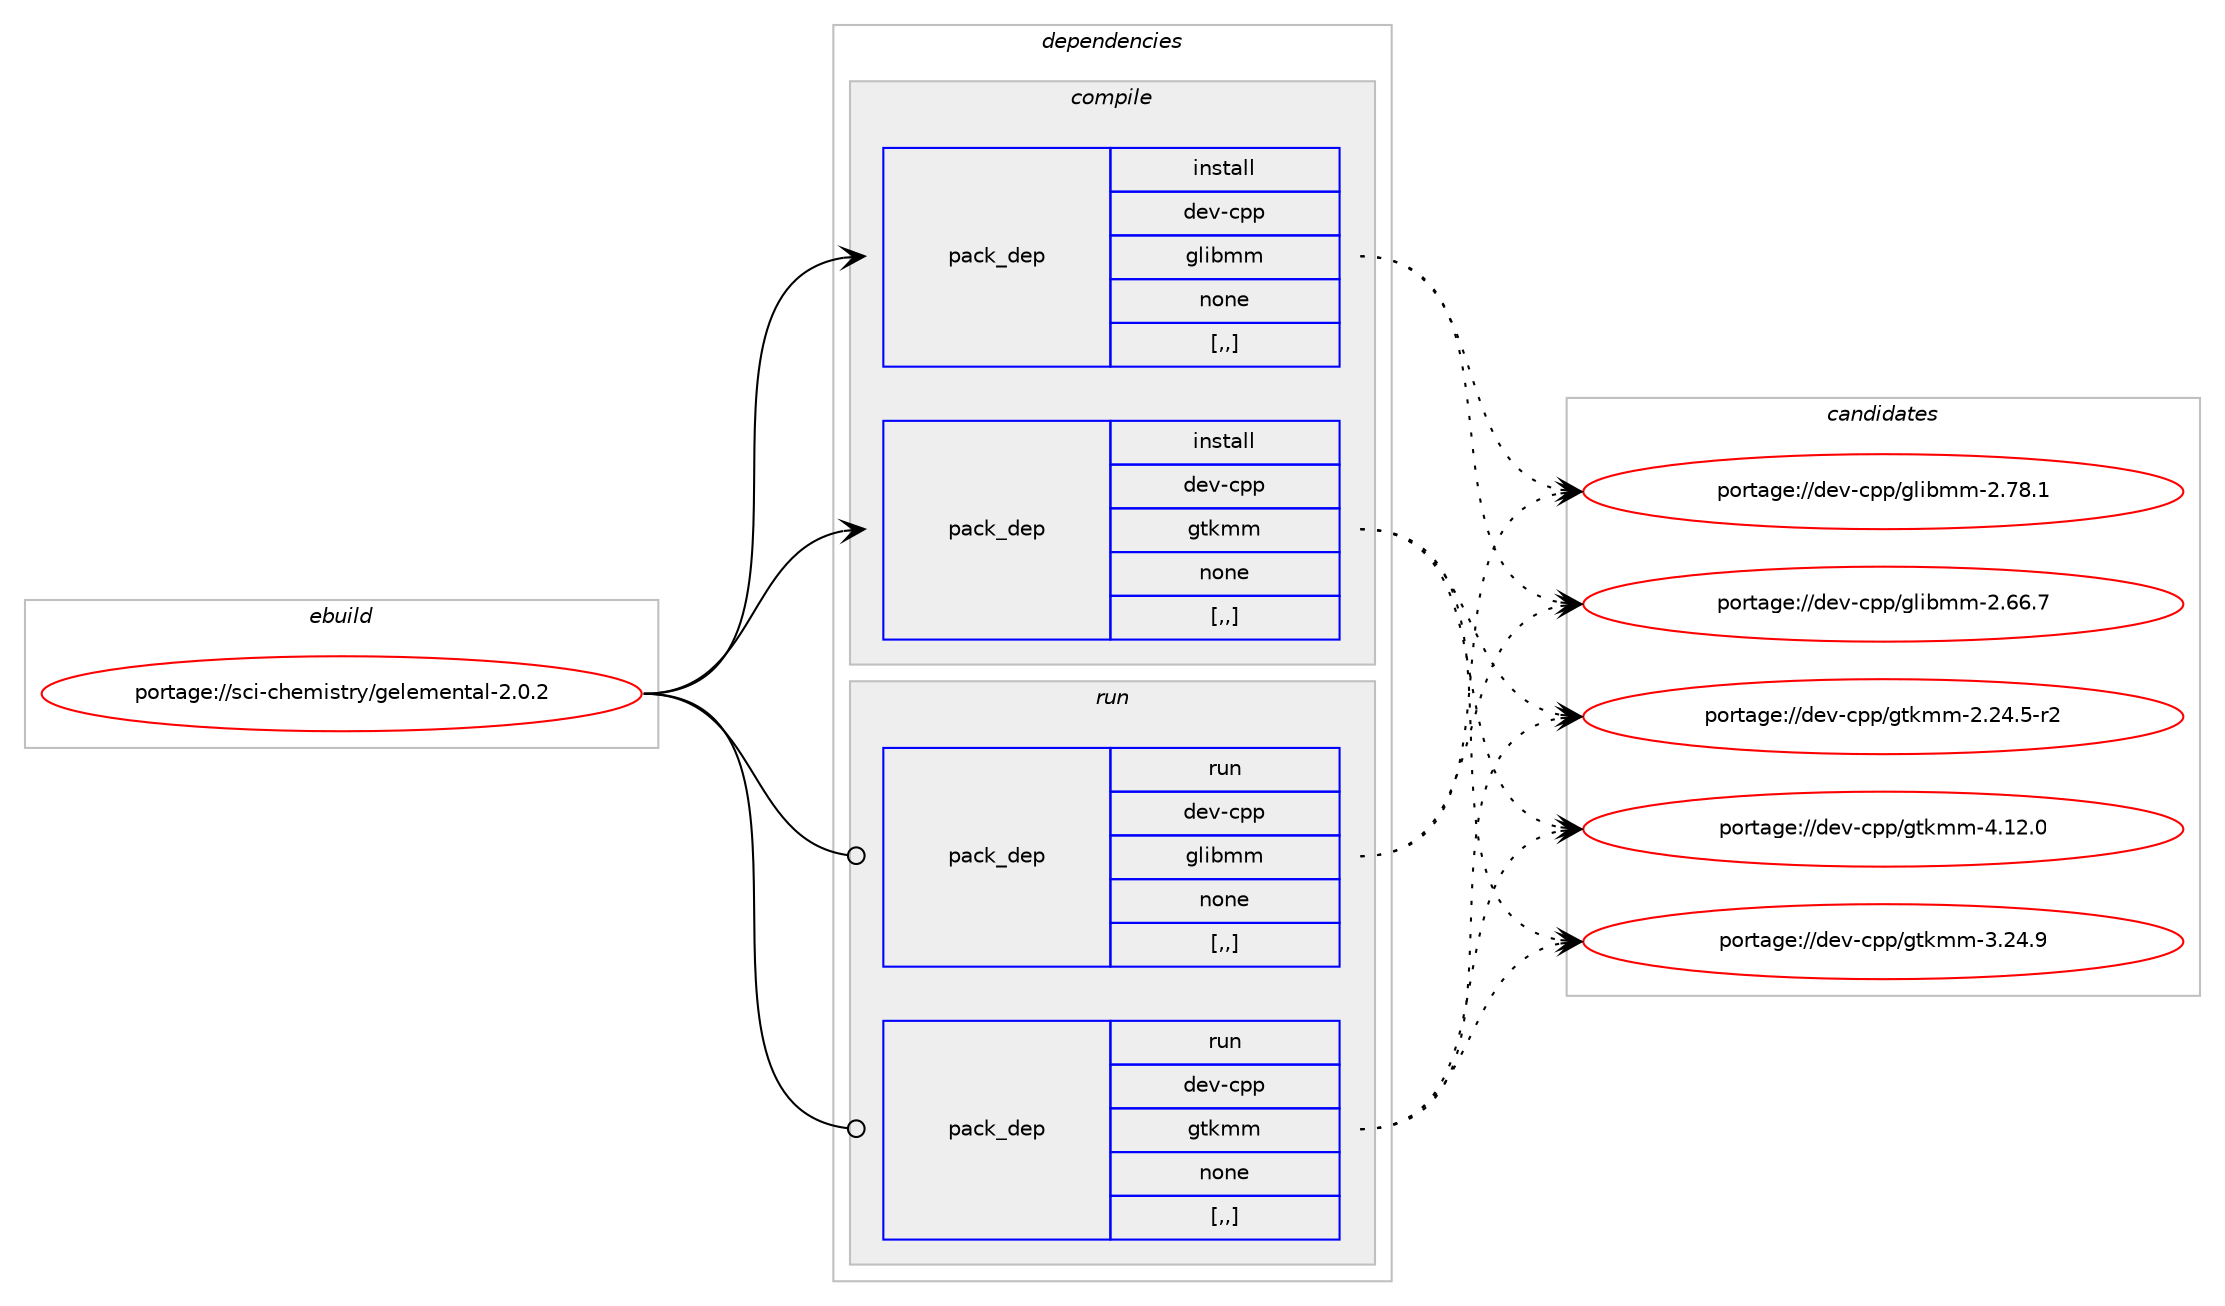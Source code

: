 digraph prolog {

# *************
# Graph options
# *************

newrank=true;
concentrate=true;
compound=true;
graph [rankdir=LR,fontname=Helvetica,fontsize=10,ranksep=1.5];#, ranksep=2.5, nodesep=0.2];
edge  [arrowhead=vee];
node  [fontname=Helvetica,fontsize=10];

# **********
# The ebuild
# **********

subgraph cluster_leftcol {
color=gray;
label=<<i>ebuild</i>>;
id [label="portage://sci-chemistry/gelemental-2.0.2", color=red, width=4, href="../sci-chemistry/gelemental-2.0.2.svg"];
}

# ****************
# The dependencies
# ****************

subgraph cluster_midcol {
color=gray;
label=<<i>dependencies</i>>;
subgraph cluster_compile {
fillcolor="#eeeeee";
style=filled;
label=<<i>compile</i>>;
subgraph pack286351 {
dependency393215 [label=<<TABLE BORDER="0" CELLBORDER="1" CELLSPACING="0" CELLPADDING="4" WIDTH="220"><TR><TD ROWSPAN="6" CELLPADDING="30">pack_dep</TD></TR><TR><TD WIDTH="110">install</TD></TR><TR><TD>dev-cpp</TD></TR><TR><TD>glibmm</TD></TR><TR><TD>none</TD></TR><TR><TD>[,,]</TD></TR></TABLE>>, shape=none, color=blue];
}
id:e -> dependency393215:w [weight=20,style="solid",arrowhead="vee"];
subgraph pack286352 {
dependency393216 [label=<<TABLE BORDER="0" CELLBORDER="1" CELLSPACING="0" CELLPADDING="4" WIDTH="220"><TR><TD ROWSPAN="6" CELLPADDING="30">pack_dep</TD></TR><TR><TD WIDTH="110">install</TD></TR><TR><TD>dev-cpp</TD></TR><TR><TD>gtkmm</TD></TR><TR><TD>none</TD></TR><TR><TD>[,,]</TD></TR></TABLE>>, shape=none, color=blue];
}
id:e -> dependency393216:w [weight=20,style="solid",arrowhead="vee"];
}
subgraph cluster_compileandrun {
fillcolor="#eeeeee";
style=filled;
label=<<i>compile and run</i>>;
}
subgraph cluster_run {
fillcolor="#eeeeee";
style=filled;
label=<<i>run</i>>;
subgraph pack286353 {
dependency393217 [label=<<TABLE BORDER="0" CELLBORDER="1" CELLSPACING="0" CELLPADDING="4" WIDTH="220"><TR><TD ROWSPAN="6" CELLPADDING="30">pack_dep</TD></TR><TR><TD WIDTH="110">run</TD></TR><TR><TD>dev-cpp</TD></TR><TR><TD>glibmm</TD></TR><TR><TD>none</TD></TR><TR><TD>[,,]</TD></TR></TABLE>>, shape=none, color=blue];
}
id:e -> dependency393217:w [weight=20,style="solid",arrowhead="odot"];
subgraph pack286354 {
dependency393218 [label=<<TABLE BORDER="0" CELLBORDER="1" CELLSPACING="0" CELLPADDING="4" WIDTH="220"><TR><TD ROWSPAN="6" CELLPADDING="30">pack_dep</TD></TR><TR><TD WIDTH="110">run</TD></TR><TR><TD>dev-cpp</TD></TR><TR><TD>gtkmm</TD></TR><TR><TD>none</TD></TR><TR><TD>[,,]</TD></TR></TABLE>>, shape=none, color=blue];
}
id:e -> dependency393218:w [weight=20,style="solid",arrowhead="odot"];
}
}

# **************
# The candidates
# **************

subgraph cluster_choices {
rank=same;
color=gray;
label=<<i>candidates</i>>;

subgraph choice286351 {
color=black;
nodesep=1;
choice1001011184599112112471031081059810910945504655564649 [label="portage://dev-cpp/glibmm-2.78.1", color=red, width=4,href="../dev-cpp/glibmm-2.78.1.svg"];
choice1001011184599112112471031081059810910945504654544655 [label="portage://dev-cpp/glibmm-2.66.7", color=red, width=4,href="../dev-cpp/glibmm-2.66.7.svg"];
dependency393215:e -> choice1001011184599112112471031081059810910945504655564649:w [style=dotted,weight="100"];
dependency393215:e -> choice1001011184599112112471031081059810910945504654544655:w [style=dotted,weight="100"];
}
subgraph choice286352 {
color=black;
nodesep=1;
choice10010111845991121124710311610710910945524649504648 [label="portage://dev-cpp/gtkmm-4.12.0", color=red, width=4,href="../dev-cpp/gtkmm-4.12.0.svg"];
choice10010111845991121124710311610710910945514650524657 [label="portage://dev-cpp/gtkmm-3.24.9", color=red, width=4,href="../dev-cpp/gtkmm-3.24.9.svg"];
choice100101118459911211247103116107109109455046505246534511450 [label="portage://dev-cpp/gtkmm-2.24.5-r2", color=red, width=4,href="../dev-cpp/gtkmm-2.24.5-r2.svg"];
dependency393216:e -> choice10010111845991121124710311610710910945524649504648:w [style=dotted,weight="100"];
dependency393216:e -> choice10010111845991121124710311610710910945514650524657:w [style=dotted,weight="100"];
dependency393216:e -> choice100101118459911211247103116107109109455046505246534511450:w [style=dotted,weight="100"];
}
subgraph choice286353 {
color=black;
nodesep=1;
choice1001011184599112112471031081059810910945504655564649 [label="portage://dev-cpp/glibmm-2.78.1", color=red, width=4,href="../dev-cpp/glibmm-2.78.1.svg"];
choice1001011184599112112471031081059810910945504654544655 [label="portage://dev-cpp/glibmm-2.66.7", color=red, width=4,href="../dev-cpp/glibmm-2.66.7.svg"];
dependency393217:e -> choice1001011184599112112471031081059810910945504655564649:w [style=dotted,weight="100"];
dependency393217:e -> choice1001011184599112112471031081059810910945504654544655:w [style=dotted,weight="100"];
}
subgraph choice286354 {
color=black;
nodesep=1;
choice10010111845991121124710311610710910945524649504648 [label="portage://dev-cpp/gtkmm-4.12.0", color=red, width=4,href="../dev-cpp/gtkmm-4.12.0.svg"];
choice10010111845991121124710311610710910945514650524657 [label="portage://dev-cpp/gtkmm-3.24.9", color=red, width=4,href="../dev-cpp/gtkmm-3.24.9.svg"];
choice100101118459911211247103116107109109455046505246534511450 [label="portage://dev-cpp/gtkmm-2.24.5-r2", color=red, width=4,href="../dev-cpp/gtkmm-2.24.5-r2.svg"];
dependency393218:e -> choice10010111845991121124710311610710910945524649504648:w [style=dotted,weight="100"];
dependency393218:e -> choice10010111845991121124710311610710910945514650524657:w [style=dotted,weight="100"];
dependency393218:e -> choice100101118459911211247103116107109109455046505246534511450:w [style=dotted,weight="100"];
}
}

}
